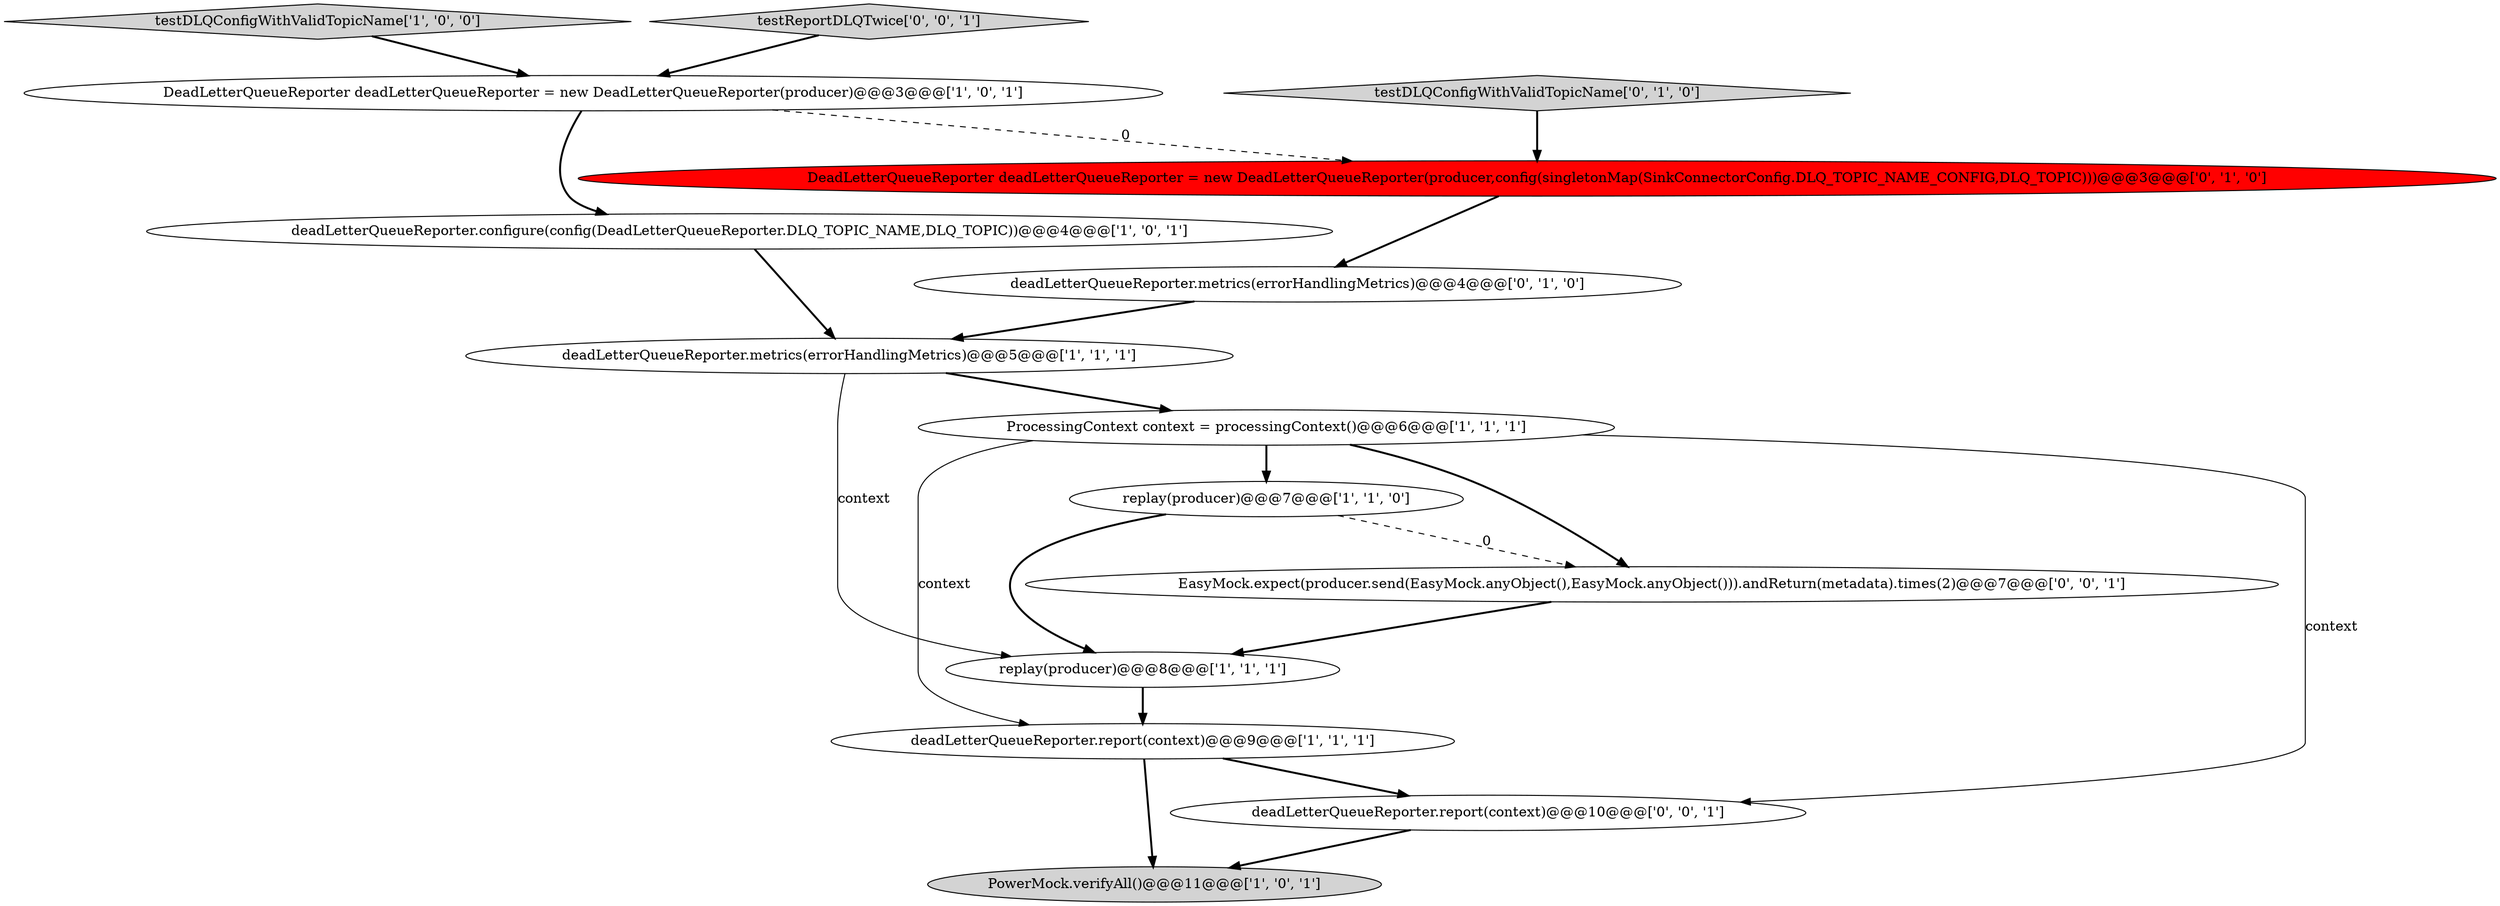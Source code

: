 digraph {
13 [style = filled, label = "EasyMock.expect(producer.send(EasyMock.anyObject(),EasyMock.anyObject())).andReturn(metadata).times(2)@@@7@@@['0', '0', '1']", fillcolor = white, shape = ellipse image = "AAA0AAABBB3BBB"];
4 [style = filled, label = "testDLQConfigWithValidTopicName['1', '0', '0']", fillcolor = lightgray, shape = diamond image = "AAA0AAABBB1BBB"];
10 [style = filled, label = "testDLQConfigWithValidTopicName['0', '1', '0']", fillcolor = lightgray, shape = diamond image = "AAA0AAABBB2BBB"];
0 [style = filled, label = "DeadLetterQueueReporter deadLetterQueueReporter = new DeadLetterQueueReporter(producer)@@@3@@@['1', '0', '1']", fillcolor = white, shape = ellipse image = "AAA0AAABBB1BBB"];
12 [style = filled, label = "deadLetterQueueReporter.report(context)@@@10@@@['0', '0', '1']", fillcolor = white, shape = ellipse image = "AAA0AAABBB3BBB"];
7 [style = filled, label = "deadLetterQueueReporter.configure(config(DeadLetterQueueReporter.DLQ_TOPIC_NAME,DLQ_TOPIC))@@@4@@@['1', '0', '1']", fillcolor = white, shape = ellipse image = "AAA0AAABBB1BBB"];
14 [style = filled, label = "testReportDLQTwice['0', '0', '1']", fillcolor = lightgray, shape = diamond image = "AAA0AAABBB3BBB"];
6 [style = filled, label = "deadLetterQueueReporter.metrics(errorHandlingMetrics)@@@5@@@['1', '1', '1']", fillcolor = white, shape = ellipse image = "AAA0AAABBB1BBB"];
3 [style = filled, label = "ProcessingContext context = processingContext()@@@6@@@['1', '1', '1']", fillcolor = white, shape = ellipse image = "AAA0AAABBB1BBB"];
8 [style = filled, label = "PowerMock.verifyAll()@@@11@@@['1', '0', '1']", fillcolor = lightgray, shape = ellipse image = "AAA0AAABBB1BBB"];
11 [style = filled, label = "DeadLetterQueueReporter deadLetterQueueReporter = new DeadLetterQueueReporter(producer,config(singletonMap(SinkConnectorConfig.DLQ_TOPIC_NAME_CONFIG,DLQ_TOPIC)))@@@3@@@['0', '1', '0']", fillcolor = red, shape = ellipse image = "AAA1AAABBB2BBB"];
1 [style = filled, label = "replay(producer)@@@7@@@['1', '1', '0']", fillcolor = white, shape = ellipse image = "AAA0AAABBB1BBB"];
5 [style = filled, label = "deadLetterQueueReporter.report(context)@@@9@@@['1', '1', '1']", fillcolor = white, shape = ellipse image = "AAA0AAABBB1BBB"];
2 [style = filled, label = "replay(producer)@@@8@@@['1', '1', '1']", fillcolor = white, shape = ellipse image = "AAA0AAABBB1BBB"];
9 [style = filled, label = "deadLetterQueueReporter.metrics(errorHandlingMetrics)@@@4@@@['0', '1', '0']", fillcolor = white, shape = ellipse image = "AAA0AAABBB2BBB"];
3->12 [style = solid, label="context"];
6->3 [style = bold, label=""];
5->8 [style = bold, label=""];
3->1 [style = bold, label=""];
0->11 [style = dashed, label="0"];
11->9 [style = bold, label=""];
9->6 [style = bold, label=""];
4->0 [style = bold, label=""];
0->7 [style = bold, label=""];
1->13 [style = dashed, label="0"];
6->2 [style = solid, label="context"];
14->0 [style = bold, label=""];
5->12 [style = bold, label=""];
12->8 [style = bold, label=""];
7->6 [style = bold, label=""];
3->13 [style = bold, label=""];
1->2 [style = bold, label=""];
3->5 [style = solid, label="context"];
2->5 [style = bold, label=""];
13->2 [style = bold, label=""];
10->11 [style = bold, label=""];
}
